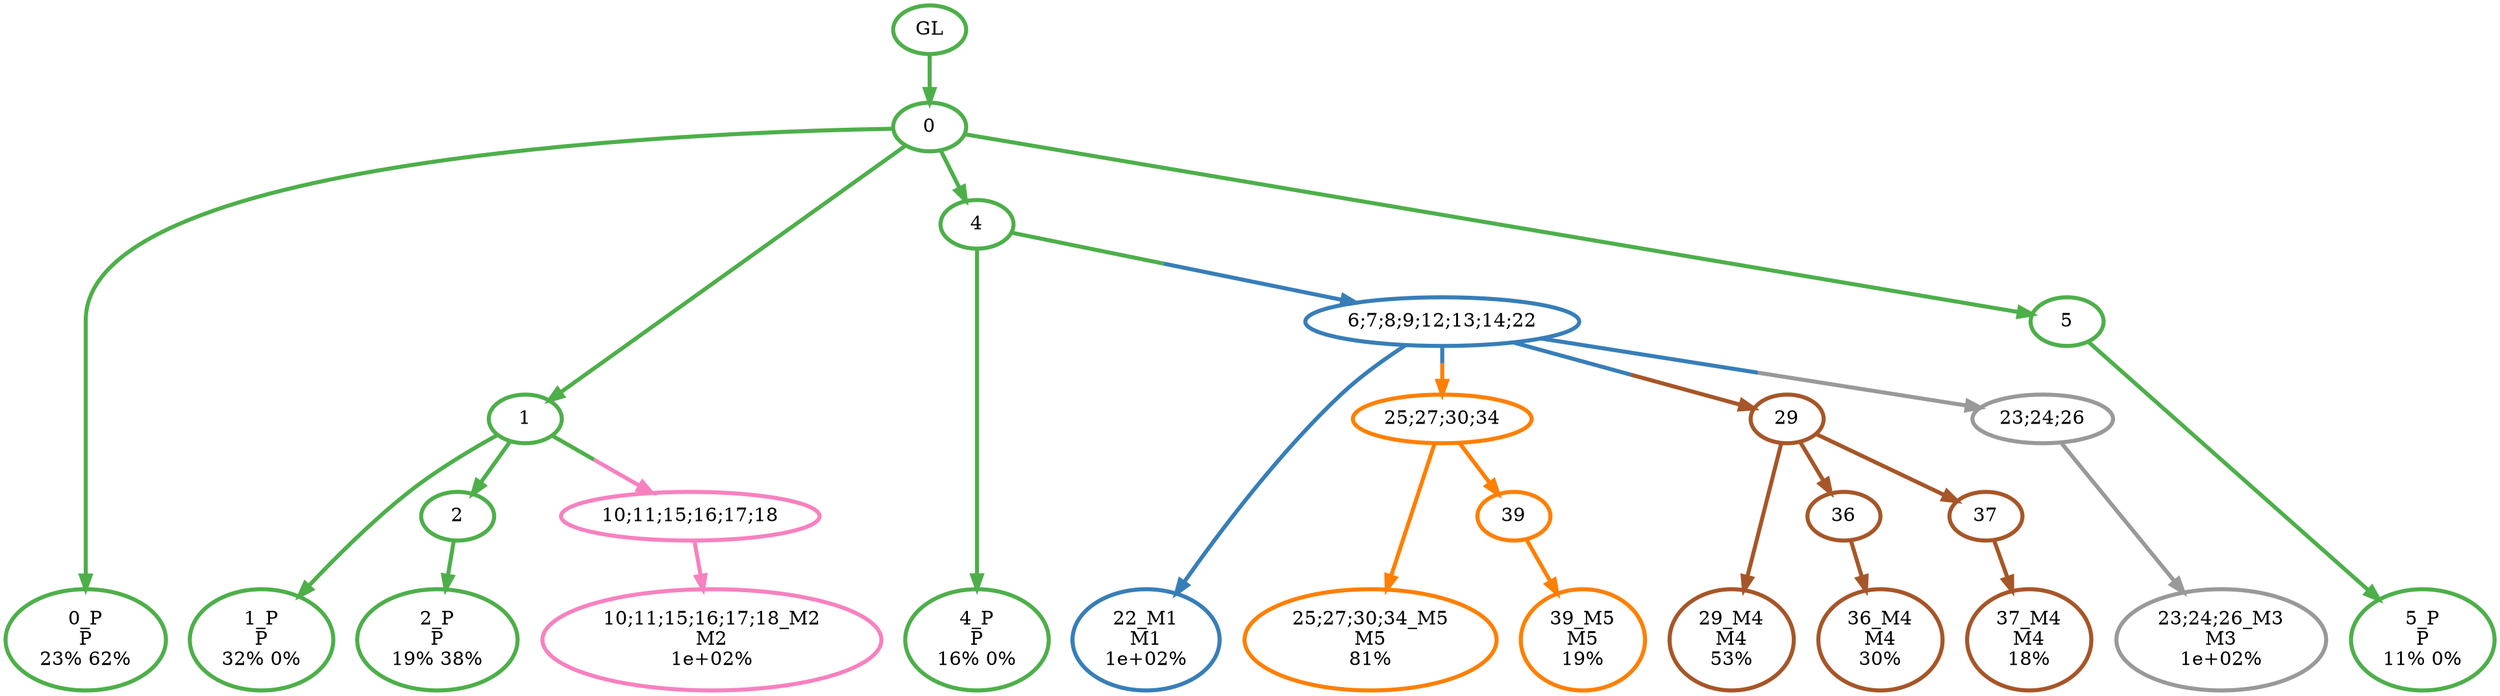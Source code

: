digraph T {
	{
		rank=same
		24 [penwidth=3,colorscheme=set19,color=3,label="0_P\nP\n23% 62%"]
		22 [penwidth=3,colorscheme=set19,color=3,label="1_P\nP\n32% 0%"]
		20 [penwidth=3,colorscheme=set19,color=3,label="2_P\nP\n19% 38%"]
		18 [penwidth=3,colorscheme=set19,color=3,label="4_P\nP\n16% 0%"]
		16 [penwidth=3,colorscheme=set19,color=3,label="5_P\nP\n11% 0%"]
		15 [penwidth=3,colorscheme=set19,color=2,label="22_M1\nM1\n1e+02%"]
		14 [penwidth=3,colorscheme=set19,color=8,label="10;11;15;16;17;18_M2\nM2\n1e+02%"]
		13 [penwidth=3,colorscheme=set19,color=9,label="23;24;26_M3\nM3\n1e+02%"]
		12 [penwidth=3,colorscheme=set19,color=7,label="29_M4\nM4\n53%"]
		10 [penwidth=3,colorscheme=set19,color=7,label="36_M4\nM4\n30%"]
		8 [penwidth=3,colorscheme=set19,color=7,label="37_M4\nM4\n18%"]
		7 [penwidth=3,colorscheme=set19,color=5,label="25;27;30;34_M5\nM5\n81%"]
		5 [penwidth=3,colorscheme=set19,color=5,label="39_M5\nM5\n19%"]
	}
	26 [penwidth=3,colorscheme=set19,color=3,label="GL"]
	25 [penwidth=3,colorscheme=set19,color=3,label="0"]
	23 [penwidth=3,colorscheme=set19,color=3,label="1"]
	21 [penwidth=3,colorscheme=set19,color=3,label="2"]
	19 [penwidth=3,colorscheme=set19,color=3,label="4"]
	17 [penwidth=3,colorscheme=set19,color=3,label="5"]
	11 [penwidth=3,colorscheme=set19,color=7,label="36"]
	9 [penwidth=3,colorscheme=set19,color=7,label="37"]
	6 [penwidth=3,colorscheme=set19,color=5,label="39"]
	4 [penwidth=3,colorscheme=set19,color=5,label="25;27;30;34"]
	3 [penwidth=3,colorscheme=set19,color=7,label="29"]
	2 [penwidth=3,colorscheme=set19,color=9,label="23;24;26"]
	1 [penwidth=3,colorscheme=set19,color=8,label="10;11;15;16;17;18"]
	0 [penwidth=3,colorscheme=set19,color=2,label="6;7;8;9;12;13;14;22"]
	26 -> 25 [penwidth=3,colorscheme=set19,color=3]
	25 -> 24 [penwidth=3,colorscheme=set19,color=3]
	25 -> 23 [penwidth=3,colorscheme=set19,color=3]
	25 -> 19 [penwidth=3,colorscheme=set19,color=3]
	25 -> 17 [penwidth=3,colorscheme=set19,color=3]
	23 -> 22 [penwidth=3,colorscheme=set19,color=3]
	23 -> 21 [penwidth=3,colorscheme=set19,color=3]
	23 -> 1 [penwidth=3,colorscheme=set19,color="3;0.5:8"]
	21 -> 20 [penwidth=3,colorscheme=set19,color=3]
	19 -> 18 [penwidth=3,colorscheme=set19,color=3]
	19 -> 0 [penwidth=3,colorscheme=set19,color="3;0.5:2"]
	17 -> 16 [penwidth=3,colorscheme=set19,color=3]
	11 -> 10 [penwidth=3,colorscheme=set19,color=7]
	9 -> 8 [penwidth=3,colorscheme=set19,color=7]
	6 -> 5 [penwidth=3,colorscheme=set19,color=5]
	4 -> 7 [penwidth=3,colorscheme=set19,color=5]
	4 -> 6 [penwidth=3,colorscheme=set19,color=5]
	3 -> 12 [penwidth=3,colorscheme=set19,color=7]
	3 -> 11 [penwidth=3,colorscheme=set19,color=7]
	3 -> 9 [penwidth=3,colorscheme=set19,color=7]
	2 -> 13 [penwidth=3,colorscheme=set19,color=9]
	1 -> 14 [penwidth=3,colorscheme=set19,color=8]
	0 -> 15 [penwidth=3,colorscheme=set19,color=2]
	0 -> 4 [penwidth=3,colorscheme=set19,color="2;0.5:5"]
	0 -> 3 [penwidth=3,colorscheme=set19,color="2;0.5:7"]
	0 -> 2 [penwidth=3,colorscheme=set19,color="2;0.5:9"]
}
